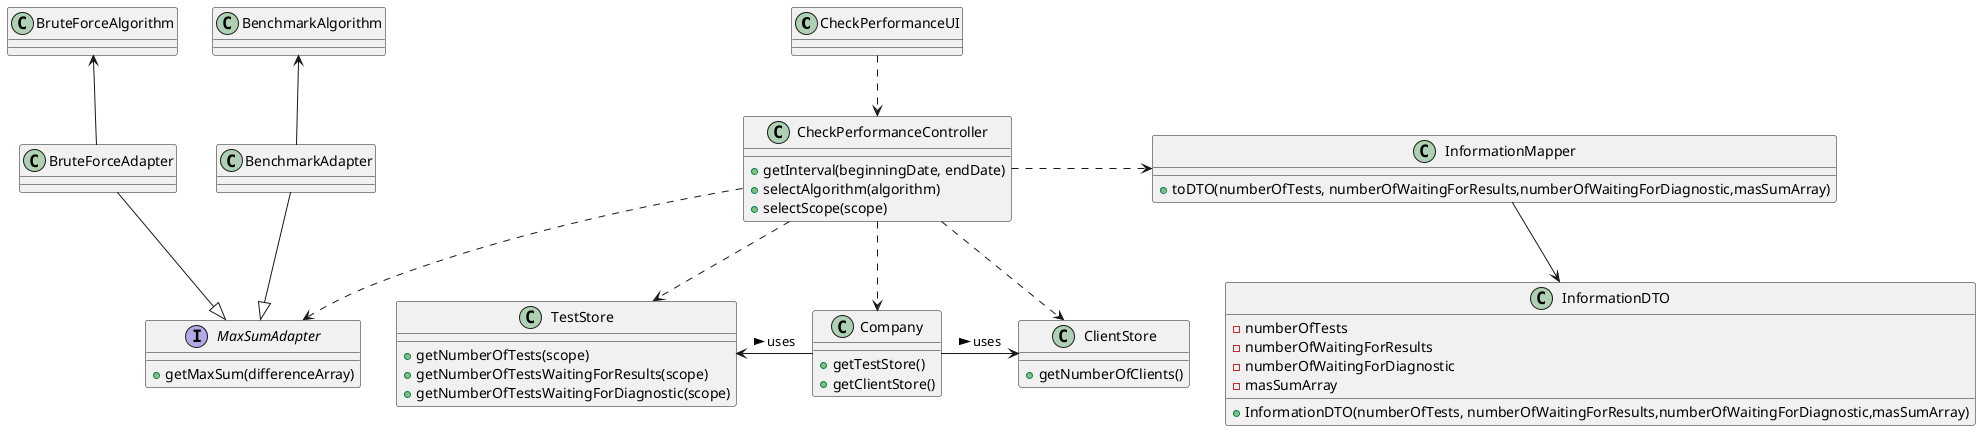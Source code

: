 @startuml
'https://plantuml.com/class-diagram

class CheckPerformanceUI{
}

class CheckPerformanceController{
+getInterval(beginningDate, endDate)
+selectAlgorithm(algorithm)
+selectScope(scope)
}

class Company{
+getTestStore()
+getClientStore()
}

class ClientStore{
+getNumberOfClients()
}

class TestStore{
+getNumberOfTests(scope)
+getNumberOfTestsWaitingForResults(scope)
+getNumberOfTestsWaitingForDiagnostic(scope)
}

interface MaxSumAdapter{
+getMaxSum(differenceArray)
}

class InformationMapper{
+toDTO(numberOfTests, numberOfWaitingForResults,numberOfWaitingForDiagnostic,masSumArray)
}

class InformationDTO{
-numberOfTests
-numberOfWaitingForResults
-numberOfWaitingForDiagnostic
-masSumArray
+InformationDTO(numberOfTests, numberOfWaitingForResults,numberOfWaitingForDiagnostic,masSumArray)
}

class BruteForceAdapter{
}

class BenchmarkAdapter{
}
class BruteForceAlgorithm{
}

class BenchmarkAlgorithm{
}

CheckPerformanceUI ..> CheckPerformanceController
CheckPerformanceController ..> Company

Company -> ClientStore: uses >
TestStore <- Company : uses >

CheckPerformanceController ..> ClientStore
CheckPerformanceController ..> TestStore

CheckPerformanceController ..> MaxSumAdapter

CheckPerformanceController .> InformationMapper
InformationMapper --> InformationDTO
BenchmarkAlgorithm <-- BenchmarkAdapter
BruteForceAlgorithm <-- BruteForceAdapter

BenchmarkAdapter --|> MaxSumAdapter
BruteForceAdapter --|> MaxSumAdapter




@enduml